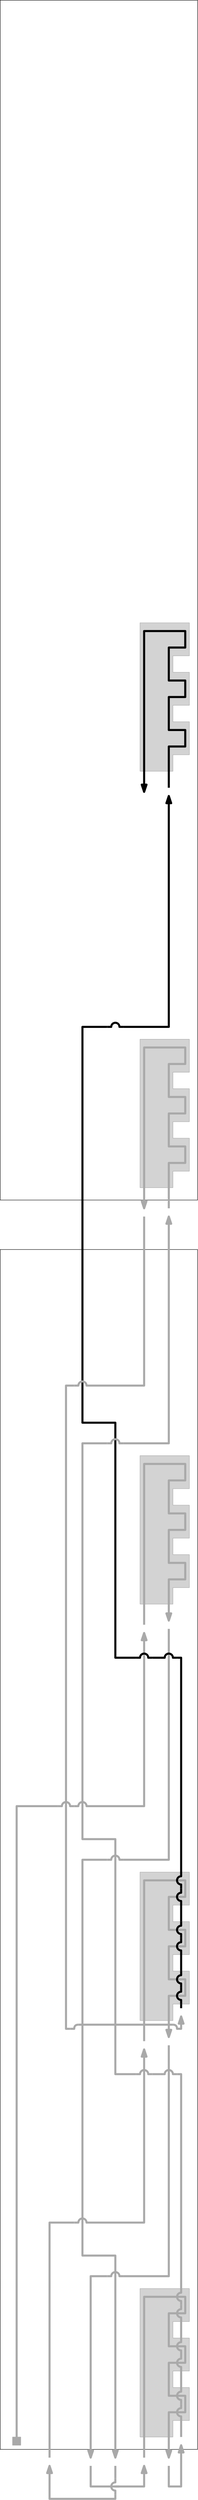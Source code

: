 <?xml version="1.0"?>
<!DOCTYPE ipe SYSTEM "ipe.dtd">
<ipe version="70206" creator="Ipe 7.2.9">
<info created="D:20190413235547" modified="D:20190414000523"/>
<ipestyle name="basic">
<symbol name="arrow/arc(spx)">
<path stroke="sym-stroke" fill="sym-stroke" pen="sym-pen">
0 0 m
-1 0.333 l
-1 -0.333 l
h
</path>
</symbol>
<symbol name="arrow/farc(spx)">
<path stroke="sym-stroke" fill="white" pen="sym-pen">
0 0 m
-1 0.333 l
-1 -0.333 l
h
</path>
</symbol>
<symbol name="arrow/ptarc(spx)">
<path stroke="sym-stroke" fill="sym-stroke" pen="sym-pen">
0 0 m
-1 0.333 l
-0.8 0 l
-1 -0.333 l
h
</path>
</symbol>
<symbol name="arrow/fptarc(spx)">
<path stroke="sym-stroke" fill="white" pen="sym-pen">
0 0 m
-1 0.333 l
-0.8 0 l
-1 -0.333 l
h
</path>
</symbol>
<symbol name="mark/circle(sx)" transformations="translations">
<path fill="sym-stroke">
0.6 0 0 0.6 0 0 e
0.4 0 0 0.4 0 0 e
</path>
</symbol>
<symbol name="mark/disk(sx)" transformations="translations">
<path fill="sym-stroke">
0.6 0 0 0.6 0 0 e
</path>
</symbol>
<symbol name="mark/fdisk(sfx)" transformations="translations">
<group>
<path fill="sym-fill">
0.5 0 0 0.5 0 0 e
</path>
<path fill="sym-stroke" fillrule="eofill">
0.6 0 0 0.6 0 0 e
0.4 0 0 0.4 0 0 e
</path>
</group>
</symbol>
<symbol name="mark/box(sx)" transformations="translations">
<path fill="sym-stroke" fillrule="eofill">
-0.6 -0.6 m
0.6 -0.6 l
0.6 0.6 l
-0.6 0.6 l
h
-0.4 -0.4 m
0.4 -0.4 l
0.4 0.4 l
-0.4 0.4 l
h
</path>
</symbol>
<symbol name="mark/square(sx)" transformations="translations">
<path fill="sym-stroke">
-0.6 -0.6 m
0.6 -0.6 l
0.6 0.6 l
-0.6 0.6 l
h
</path>
</symbol>
<symbol name="mark/fsquare(sfx)" transformations="translations">
<group>
<path fill="sym-fill">
-0.5 -0.5 m
0.5 -0.5 l
0.5 0.5 l
-0.5 0.5 l
h
</path>
<path fill="sym-stroke" fillrule="eofill">
-0.6 -0.6 m
0.6 -0.6 l
0.6 0.6 l
-0.6 0.6 l
h
-0.4 -0.4 m
0.4 -0.4 l
0.4 0.4 l
-0.4 0.4 l
h
</path>
</group>
</symbol>
<symbol name="mark/cross(sx)" transformations="translations">
<group>
<path fill="sym-stroke">
-0.43 -0.57 m
0.57 0.43 l
0.43 0.57 l
-0.57 -0.43 l
h
</path>
<path fill="sym-stroke">
-0.43 0.57 m
0.57 -0.43 l
0.43 -0.57 l
-0.57 0.43 l
h
</path>
</group>
</symbol>
<symbol name="arrow/fnormal(spx)">
<path stroke="sym-stroke" fill="white" pen="sym-pen">
0 0 m
-1 0.333 l
-1 -0.333 l
h
</path>
</symbol>
<symbol name="arrow/pointed(spx)">
<path stroke="sym-stroke" fill="sym-stroke" pen="sym-pen">
0 0 m
-1 0.333 l
-0.8 0 l
-1 -0.333 l
h
</path>
</symbol>
<symbol name="arrow/fpointed(spx)">
<path stroke="sym-stroke" fill="white" pen="sym-pen">
0 0 m
-1 0.333 l
-0.8 0 l
-1 -0.333 l
h
</path>
</symbol>
<symbol name="arrow/linear(spx)">
<path stroke="sym-stroke" pen="sym-pen">
-1 0.333 m
0 0 l
-1 -0.333 l
</path>
</symbol>
<symbol name="arrow/fdouble(spx)">
<path stroke="sym-stroke" fill="white" pen="sym-pen">
0 0 m
-1 0.333 l
-1 -0.333 l
h
-1 0 m
-2 0.333 l
-2 -0.333 l
h
</path>
</symbol>
<symbol name="arrow/double(spx)">
<path stroke="sym-stroke" fill="sym-stroke" pen="sym-pen">
0 0 m
-1 0.333 l
-1 -0.333 l
h
-1 0 m
-2 0.333 l
-2 -0.333 l
h
</path>
</symbol>
<pen name="heavier" value="0.8"/>
<pen name="fat" value="1.2"/>
<pen name="ultrafat" value="2"/>
<symbolsize name="large" value="5"/>
<symbolsize name="small" value="2"/>
<symbolsize name="tiny" value="1.1"/>
<arrowsize name="large" value="10"/>
<arrowsize name="small" value="5"/>
<arrowsize name="tiny" value="3"/>
<color name="red" value="1 0 0"/>
<color name="green" value="0 1 0"/>
<color name="blue" value="0 0 1"/>
<color name="yellow" value="1 1 0"/>
<color name="orange" value="1 0.647 0"/>
<color name="orange2" value="1 0.7 0"/>
<color name="gold" value="1 0.843 0"/>
<color name="purple" value="0.627 0.125 0.941"/>
<color name="gray" value="0.745"/>
<color name="brown" value="0.647 0.165 0.165"/>
<color name="navy" value="0 0 0.502"/>
<color name="pink" value="1 0.753 0.796"/>
<color name="seagreen" value="0.18 0.545 0.341"/>
<color name="turquoise" value="0.251 0.878 0.816"/>
<color name="violet" value="0.933 0.51 0.933"/>
<color name="darkblue" value="0 0 0.545"/>
<color name="darkcyan" value="0 0.545 0.545"/>
<color name="darkgray" value="0.663"/>
<color name="darkgreen" value="0 0.392 0"/>
<color name="darkmagenta" value="0.545 0 0.545"/>
<color name="darkorange" value="1 0.549 0"/>
<color name="darkred" value="0.545 0 0"/>
<color name="lightblue" value="0.678 0.847 0.902"/>
<color name="lightcyan" value="0.878 1 1"/>
<color name="lightgray" value="0.827"/>
<color name="lightgreen" value="0.565 0.933 0.565"/>
<color name="lightyellow" value="1 1 0.878"/>
<dashstyle name="dashed" value="[4] 0"/>
<dashstyle name="dotted" value="[1 3] 0"/>
<dashstyle name="dash dotted" value="[4 2 1 2] 0"/>
<dashstyle name="dash dot dotted" value="[4 2 1 2 1 2] 0"/>
<textsize name="large" value="\large"/>
<textsize name="Large" value="\Large"/>
<textsize name="LARGE" value="\LARGE"/>
<textsize name="huge" value="\huge"/>
<textsize name="Huge" value="\Huge"/>
<textsize name="small" value="\small"/>
<textsize name="footnote" value="\footnotesize"/>
<textsize name="tiny" value="\tiny"/>
<textstyle name="center" begin="\begin{center}" end="\end{center}"/>
<textstyle name="itemize" begin="\begin{itemize}" end="\end{itemize}"/>
<textstyle name="item" begin="\begin{itemize}\item{}" end="\end{itemize}"/>
<gridsize name="4 pts" value="4"/>
<gridsize name="8 pts (~3 mm)" value="8"/>
<gridsize name="16 pts (~6 mm)" value="16"/>
<gridsize name="32 pts (~12 mm)" value="32"/>
<gridsize name="10 pts (~3.5 mm)" value="10"/>
<gridsize name="20 pts (~7 mm)" value="20"/>
<gridsize name="14 pts (~5 mm)" value="14"/>
<gridsize name="28 pts (~10 mm)" value="28"/>
<gridsize name="56 pts (~20 mm)" value="56"/>
<anglesize name="90 deg" value="90"/>
<anglesize name="60 deg" value="60"/>
<anglesize name="45 deg" value="45"/>
<anglesize name="30 deg" value="30"/>
<anglesize name="22.5 deg" value="22.5"/>
<opacity name="10%" value="0.1"/>
<opacity name="30%" value="0.3"/>
<opacity name="50%" value="0.5"/>
<opacity name="75%" value="0.75"/>
<tiling name="falling" angle="-60" step="4" width="1"/>
<tiling name="rising" angle="30" step="4" width="1"/>
</ipestyle>
<ipestyle name="big">
<layout paper="4096 8192" origin="0 0" frame="4096 8192"/>
</ipestyle>
<page>
<layer name="alpha"/>
<view layers="alpha" active="alpha"/>
<path layer="alpha" matrix="1 0 0 1 -1272 -1248" stroke="darkgray" pen="ultrafat" arrow="normal/normal">
1424 1532 m
1476 1532 l
1476 1700 l
</path>
<path matrix="0.705883 0 0 0.993173 -689.88 -233.95" stroke="black">
1068 300 m
1068 1472 l
1340 1472 l
1340 300 l
h
</path>
<path matrix="1 0 0 1 -1216 124" stroke="darkgray" fill="lightgray">
1416 356 m
1448 356 l
1448 372 l
1464 372 l
1464 404 l
1448 404 l
1448 420 l
1464 420 l
1464 452 l
1448 452 l
1448 468 l
1464 468 l
1464 500 l
1416 500 l
1416 356 l
</path>
<path matrix="1 0 0 1 -688 -832" stroke="darkgray" pen="ultrafat" rarrow="normal/normal">
916 1296 m
916 1336 l
932 1336 l
932 1352 l
916 1352 l
916 1384 l
932 1384 l
932 1400 l
916 1400 l
916 1432 l
932 1432 l
932 1448 l
892 1448 l
892 1292 l
</path>
<path matrix="1 0 0 1 -1216 528" stroke="darkgray" fill="lightgray">
1416 356 m
1448 356 l
1448 372 l
1464 372 l
1464 404 l
1448 404 l
1448 420 l
1464 420 l
1464 452 l
1448 452 l
1448 468 l
1464 468 l
1464 500 l
1416 500 l
1416 356 l
</path>
<path matrix="1 0 0 1 -688 -428" stroke="darkgray" pen="ultrafat" rarrow="normal/normal">
916 1296 m
916 1336 l
932 1336 l
932 1352 l
916 1352 l
916 1384 l
932 1384 l
932 1400 l
916 1400 l
916 1432 l
932 1432 l
932 1448 l
892 1448 l
892 1292 l
</path>
<path matrix="1 0 0 1 -1216 -280" stroke="darkgray" fill="lightgray">
1416 356 m
1448 356 l
1448 372 l
1464 372 l
1464 404 l
1448 404 l
1448 420 l
1464 420 l
1464 452 l
1448 452 l
1448 468 l
1464 468 l
1464 500 l
1416 500 l
1416 356 l
</path>
<path matrix="1 0 0 1 -1336 -244" stroke="darkgray" pen="ultrafat">
1504 476 m
1508 476 l
4 0 0 -4 1512 476 1515.2 476 a
1520 476 l
</path>
<path matrix="1 0 0 1 -688 -1640" stroke="darkgray" pen="ultrafat">
872 1872 m
916 1872 l
916 2096 l
</path>
<group matrix="1 0 0 1 -688 -1236">
<path matrix="1 0 0 1 -648 1396" stroke="darkgray" pen="ultrafat">
1504 476 m
1508 476 l
4 0 0 -4 1512 476 1515.2 476 a
1520 476 l
</path>
<path stroke="darkgray" pen="ultrafat">
872 1872 m
916 1872 l
916 2096 l
</path>
</group>
<path matrix="0.5 0 0 0.5 -468 -88" stroke="darkgray" fill="darkgray">
1104 328 m
1104 312 l
1088 312 l
1088 328 l
h
</path>
<path matrix="1 0 0 1 -1368 -192" stroke="darkgray" pen="ultrafat">
1504 476 m
1508 476 l
4 0 0 -4 1512 476 1515.2 476 a
1520 476 l
</path>
<path matrix="1 0 0 1 -56 -76" stroke="darkgray" pen="ultrafat">
192 360 m
168 360 l
168 132 l
</path>
<path matrix="1 0 0 1 -56 -76" stroke="darkgray" pen="ultrafat" arrow="normal/normal">
224 308 m
208 308 l
208 132 l
</path>
<path matrix="1 0 0 1 -56 -76" stroke="darkgray" pen="ultrafat" rarrow="normal/normal">
232 132 m
232 328 l
200 328 l
200 712 l
224 712 l
</path>
<path matrix="1 0 0 1 -56 -76" stroke="darkgray" pen="ultrafat" arrow="normal/normal">
260 132 m
260 288 l
300 288 l
300 272 l
284 272 l
284 240 l
300 240 l
300 224 l
284 224 l
284 192 l
300 192 l
300 176 l
284 176 l
284 132 l
</path>
<path matrix="1 0 0 1 -1368 212" stroke="darkgray" pen="ultrafat">
1504 476 m
1508 476 l
4 0 0 -4 1512 476 1515.2 476 a
1520 476 l
</path>
<path matrix="1 0 0 1 -56 -76" stroke="darkgray" pen="ultrafat" arrow="normal/normal">
208 764 m
260 764 l
260 932 l
</path>
<path matrix="1 0 0 1 -56 -76" stroke="darkgray" pen="ultrafat" arrow="normal/normal">
284 124 m
284 104 l
296 104 l
296 144 l
</path>
<group matrix="1 0 0 1 -56 -76">
<path matrix="1 0 0 1 -740 -248" stroke="darkgray" pen="ultrafat">
972 344 m
972 348 l
4 0 0 -4 972 352 972 356 a
972 360 l
</path>
<path stroke="darkgray" pen="ultrafat">
232 124 m
232 112 l
</path>
<path stroke="darkgray" pen="ultrafat" arrow="normal/normal">
232 96 m
232 92 l
168 92 l
168 124 l
</path>
</group>
<group matrix="1 0 0 1 -56 -76">
<path stroke="darkgray" pen="ultrafat" arrow="normal/normal">
232 104 m
260 104 l
260 124 l
</path>
<path stroke="darkgray" pen="ultrafat">
208 124 m
208 104 l
236 104 l
236 104 l
</path>
</group>
<path matrix="1 0 0 1 -56 -76" stroke="darkgray" pen="ultrafat">
176 764 m
136 764 l
136 152 l
</path>
<group matrix="1 0 0 1 -688 -288">
<path matrix="1 0 0 1 -528 4" stroke="darkgray" pen="ultrafat">
1456 408 m
1456 428 l
4 0 0 -4 1456 432 1456 436 a
1456 440 l
</path>
<path matrix="1 0 0 1 -44 52" stroke="darkgray" pen="ultrafat">
972 344 m
972 348 l
4 0 0 -4 972 352 972 356 a
972 360 l
</path>
<path matrix="1 0 0 1 -632 8" stroke="darkgray" pen="ultrafat">
1560 372 m
1560 376 l
4 0 0 -4 1560 380 1560 384 a
1560 388 l
</path>
<path matrix="1 0 0 1 -528 4" stroke="darkgray" pen="ultrafat">
1456 456 m
1456 476 l
4 0 0 -4 1456 480 1456 484 a
1456 488 l
</path>
<path matrix="1 0 0 1 -44 100" stroke="darkgray" pen="ultrafat">
972 344 m
972 348 l
4 0 0 -4 972 352 972 356 a
972 360 l
</path>
<path matrix="1 0 0 1 0 16" stroke="darkgray" pen="ultrafat">
928 348 m
928 364 l
928 364 l
</path>
<path matrix="1 0 0 1 -44 148" stroke="darkgray" pen="ultrafat">
972 344 m
972 348 l
4 0 0 -4 972 352 972 356 a
972 360 l
</path>
</group>
<group matrix="1 0 0 1 -688 -844">
<path matrix="1 0 0 1 -596 796" stroke="darkgray" pen="ultrafat">
1504 476 m
1508 476 l
4 0 0 -4 1512 476 1515.2 476 a
1520 476 l
</path>
<path matrix="1 0 0 1 -620 796" stroke="darkgray" pen="ultrafat">
1504 476 m
1508 476 l
4 0 0 -4 1512 476 1515.2 476 a
1520 476 l
</path>
<path stroke="darkgray" pen="ultrafat">
908 1272 m
900 1272 l
900 1272 l
</path>
</group>
<path matrix="1 0 0 1 -56 -76" stroke="darkgray" pen="ultrafat">
296 296 m
296 504 l
292 504 l
</path>
<path matrix="1 0 0 1 -56 -76" stroke="darkgray" pen="ultrafat">
252 504 m
232 504 l
232 732 l
200 732 l
200 1116 l
224 1116 l
</path>
<path matrix="0.705883 0 0 0.993173 -689.88 978.05" stroke="black">
1068 300 m
1068 1472 l
1340 1472 l
1340 300 l
h
</path>
<path matrix="1 0 0 1 -1216 932" stroke="darkgray" fill="lightgray">
1416 356 m
1448 356 l
1448 372 l
1464 372 l
1464 404 l
1448 404 l
1448 420 l
1464 420 l
1464 452 l
1448 452 l
1448 468 l
1464 468 l
1464 500 l
1416 500 l
1416 356 l
</path>
<path matrix="1 0 0 1 -56 1136" stroke="darkgray" pen="ultrafat" rarrow="normal/normal">
260 132 m
260 288 l
300 288 l
300 272 l
284 272 l
284 240 l
300 240 l
300 224 l
284 224 l
284 192 l
300 192 l
300 176 l
284 176 l
284 132 l
</path>
<path matrix="1 0 0 1 -56 -76" stroke="darkgray" pen="ultrafat" arrow="normal/normal">
240 1116 m
284 1116 l
284 1336 l
</path>
<path matrix="1 0 0 1 -540 -1256" stroke="darkgray" pen="ultrafat">
780 1728 m
776 1728 l
776 1732
772 1732 c
</path>
<path matrix="1 0 0 1 -688 -1224" stroke="darkgray" pen="ultrafat" arrow="normal/normal">
924 1696 m
928 1696 l
928 1708 l
</path>
<path matrix="1 0 0 1 -688 -1224" stroke="darkgray" pen="ultrafat">
828 1700 m
920 1700 l
</path>
<path matrix="1 0 0 1 -56 -76" stroke="darkgray" pen="ultrafat">
208 1172 m
260 1172 l
260 1336 l
</path>
<group matrix="1 0 0 1 -56 -76">
<path matrix="1 0 0 1 -592 -1172" stroke="darkgray" pen="ultrafat">
780 1720 m
784 1720 l
784 1724
788 1724 c
</path>
<path stroke="darkgray" pen="ultrafat">
188 548 m
184 548 l
184 1172 l
192 1172 l
</path>
</group>
<path matrix="1 0 0 1 -1384 212" stroke="darkgray" pen="ultrafat">
1504 476 m
1508 476 l
4 0 0 -4 1512 476 1515.2 476 a
1520 476 l
</path>
<path matrix="1 0 0 1 -1216 1336" stroke="darkgray" fill="lightgray">
1416 356 m
1448 356 l
1448 372 l
1464 372 l
1464 404 l
1448 404 l
1448 420 l
1464 420 l
1464 452 l
1448 452 l
1448 468 l
1464 468 l
1464 500 l
1416 500 l
1416 356 l
</path>
<path matrix="1 0 0 1 -688 380" stroke="black" pen="ultrafat" arrow="normal/normal">
916 1296 m
916 1336 l
932 1336 l
932 1352 l
916 1352 l
916 1384 l
932 1384 l
932 1400 l
916 1400 l
916 1432 l
932 1432 l
932 1448 l
892 1448 l
892 1292 l
</path>
<group matrix="1 0 0 1 -56 -76">
<path matrix="1 0 0 1 -1160 196" stroke="black" pen="ultrafat">
1456 408 m
1456 428 l
4 0 0 -4 1456 432 1456 436 a
1456 440 l
</path>
<path matrix="1 0 0 1 -676 244" stroke="black" pen="ultrafat">
972 344 m
972 348 l
4 0 0 -4 972 352 972 356 a
972 360 l
</path>
<path matrix="1 0 0 1 -1264 200" stroke="black" pen="ultrafat">
1560 372 m
1560 376 l
4 0 0 -4 1560 380 1560 384 a
1560 388 l
</path>
<path matrix="1 0 0 1 -1160 196" stroke="black" pen="ultrafat">
1456 456 m
1456 476 l
4 0 0 -4 1456 480 1456 484 a
1456 488 l
</path>
<path matrix="1 0 0 1 -676 292" stroke="black" pen="ultrafat">
972 344 m
972 348 l
4 0 0 -4 972 352 972 356 a
972 360 l
</path>
<path matrix="1 0 0 1 -676 340" stroke="black" pen="ultrafat">
972 344 m
972 348 l
4 0 0 -4 972 352 972 356 a
972 360 l
</path>
<path stroke="black" pen="ultrafat">
296 568 m
296 572 l
</path>
</group>
<group matrix="1 0 0 1 -688 -428">
<path matrix="1 0 0 1 -648 1396" stroke="black" pen="ultrafat">
1504 476 m
1508 476 l
4 0 0 -4 1512 476 1515.2 476 a
1520 476 l
</path>
<path stroke="black" pen="ultrafat" arrow="normal/normal">
872 1872 m
916 1872 l
916 2096 l
</path>
</group>
<group matrix="1 0 0 1 -688 -440">
<path matrix="1 0 0 1 -596 796" stroke="black" pen="ultrafat">
1504 476 m
1508 476 l
4 0 0 -4 1512 476 1515.2 476 a
1520 476 l
</path>
<path matrix="1 0 0 1 -620 796" stroke="black" pen="ultrafat">
1504 476 m
1508 476 l
4 0 0 -4 1512 476 1515.2 476 a
1520 476 l
</path>
<path stroke="black" pen="ultrafat">
908 1272 m
900 1272 l
900 1272 l
</path>
</group>
<path matrix="1 0 0 1 -56 328" stroke="black" pen="ultrafat">
296 296 m
296 504 l
292 504 l
</path>
<path matrix="1 0 0 1 -56 328" stroke="black" pen="ultrafat">
252 504 m
232 504 l
232 732 l
200 732 l
200 1116 l
224 1116 l
</path>
<path matrix="1 0 0 1 -1368 620" stroke="darkgray" pen="ultrafat">
1504 476 m
1508 476 l
4 0 0 -4 1512 476 1515.2 476 a
1520 476 l
</path>
<path matrix="1 0 0 1 -1336 564" stroke="darkgray" pen="ultrafat">
1504 476 m
1508 476 l
4 0 0 -4 1512 476 1515.2 476 a
1520 476 l
</path>
</page>
</ipe>
